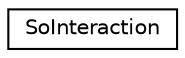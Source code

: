 digraph "Graphical Class Hierarchy"
{
 // LATEX_PDF_SIZE
  edge [fontname="Helvetica",fontsize="10",labelfontname="Helvetica",labelfontsize="10"];
  node [fontname="Helvetica",fontsize="10",shape=record];
  rankdir="LR";
  Node0 [label="SoInteraction",height=0.2,width=0.4,color="black", fillcolor="white", style="filled",URL="$classSoInteraction.html",tooltip="The SoInteraction class takes care of initializing internal classes."];
}
